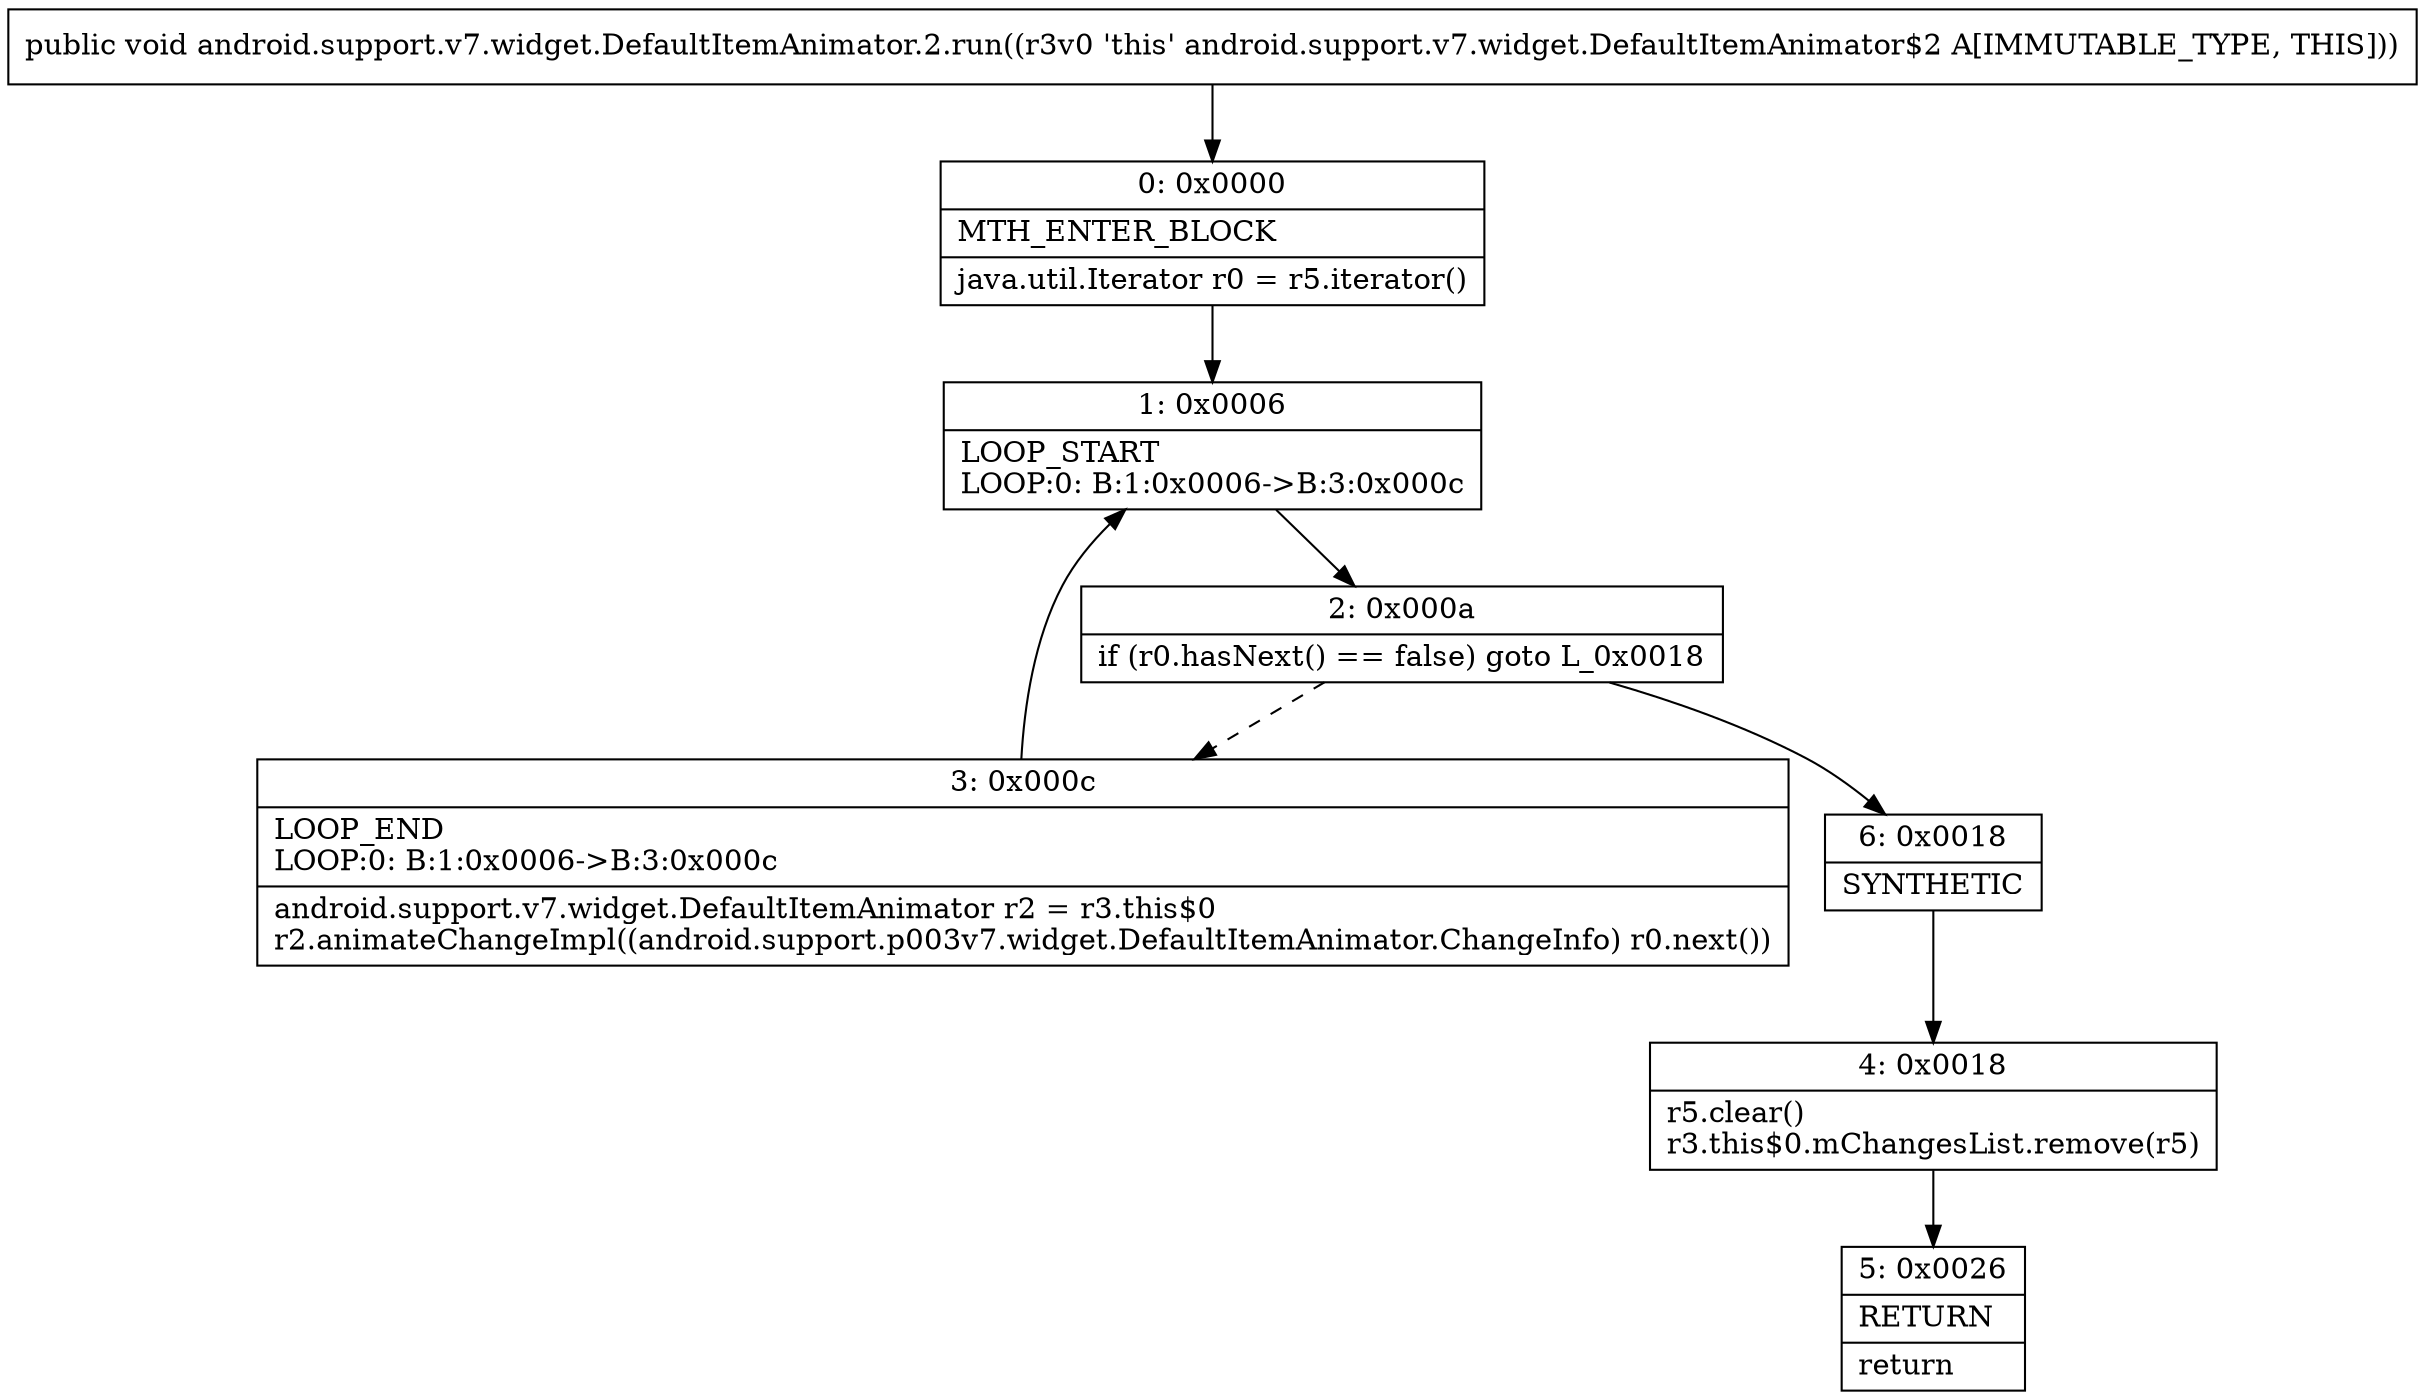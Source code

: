 digraph "CFG forandroid.support.v7.widget.DefaultItemAnimator.2.run()V" {
Node_0 [shape=record,label="{0\:\ 0x0000|MTH_ENTER_BLOCK\l|java.util.Iterator r0 = r5.iterator()\l}"];
Node_1 [shape=record,label="{1\:\ 0x0006|LOOP_START\lLOOP:0: B:1:0x0006\-\>B:3:0x000c\l}"];
Node_2 [shape=record,label="{2\:\ 0x000a|if (r0.hasNext() == false) goto L_0x0018\l}"];
Node_3 [shape=record,label="{3\:\ 0x000c|LOOP_END\lLOOP:0: B:1:0x0006\-\>B:3:0x000c\l|android.support.v7.widget.DefaultItemAnimator r2 = r3.this$0\lr2.animateChangeImpl((android.support.p003v7.widget.DefaultItemAnimator.ChangeInfo) r0.next())\l}"];
Node_4 [shape=record,label="{4\:\ 0x0018|r5.clear()\lr3.this$0.mChangesList.remove(r5)\l}"];
Node_5 [shape=record,label="{5\:\ 0x0026|RETURN\l|return\l}"];
Node_6 [shape=record,label="{6\:\ 0x0018|SYNTHETIC\l}"];
MethodNode[shape=record,label="{public void android.support.v7.widget.DefaultItemAnimator.2.run((r3v0 'this' android.support.v7.widget.DefaultItemAnimator$2 A[IMMUTABLE_TYPE, THIS])) }"];
MethodNode -> Node_0;
Node_0 -> Node_1;
Node_1 -> Node_2;
Node_2 -> Node_3[style=dashed];
Node_2 -> Node_6;
Node_3 -> Node_1;
Node_4 -> Node_5;
Node_6 -> Node_4;
}

